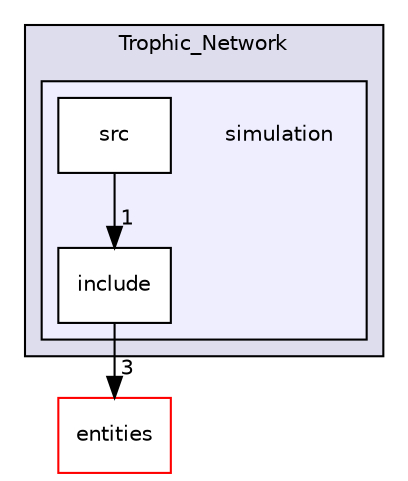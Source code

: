 digraph "C:/Users/ququq/Desktop/Repository Local Projet/Trophic_Network/simulation" {
  compound=true
  node [ fontsize="10", fontname="Helvetica"];
  edge [ labelfontsize="10", labelfontname="Helvetica"];
  subgraph clusterdir_9030cdca5aeddc1fcb3a2c9bcb6872d7 {
    graph [ bgcolor="#ddddee", pencolor="black", label="Trophic_Network" fontname="Helvetica", fontsize="10", URL="dir_9030cdca5aeddc1fcb3a2c9bcb6872d7.html"]
  subgraph clusterdir_a929f530a25c55a4c5cc63130691af8b {
    graph [ bgcolor="#eeeeff", pencolor="black", label="" URL="dir_a929f530a25c55a4c5cc63130691af8b.html"];
    dir_a929f530a25c55a4c5cc63130691af8b [shape=plaintext label="simulation"];
    dir_d109e71f57868c4b296e0a23c173faee [shape=box label="include" color="black" fillcolor="white" style="filled" URL="dir_d109e71f57868c4b296e0a23c173faee.html"];
    dir_7256d4117b3ae666d0faaa2fab69163f [shape=box label="src" color="black" fillcolor="white" style="filled" URL="dir_7256d4117b3ae666d0faaa2fab69163f.html"];
  }
  }
  dir_5f80013d9f8a3f0528e3199f2c210c49 [shape=box label="entities" fillcolor="white" style="filled" color="red" URL="dir_5f80013d9f8a3f0528e3199f2c210c49.html"];
  dir_7256d4117b3ae666d0faaa2fab69163f->dir_d109e71f57868c4b296e0a23c173faee [headlabel="1", labeldistance=1.5 headhref="dir_000015_000014.html"];
  dir_d109e71f57868c4b296e0a23c173faee->dir_5f80013d9f8a3f0528e3199f2c210c49 [headlabel="3", labeldistance=1.5 headhref="dir_000014_000005.html"];
}
